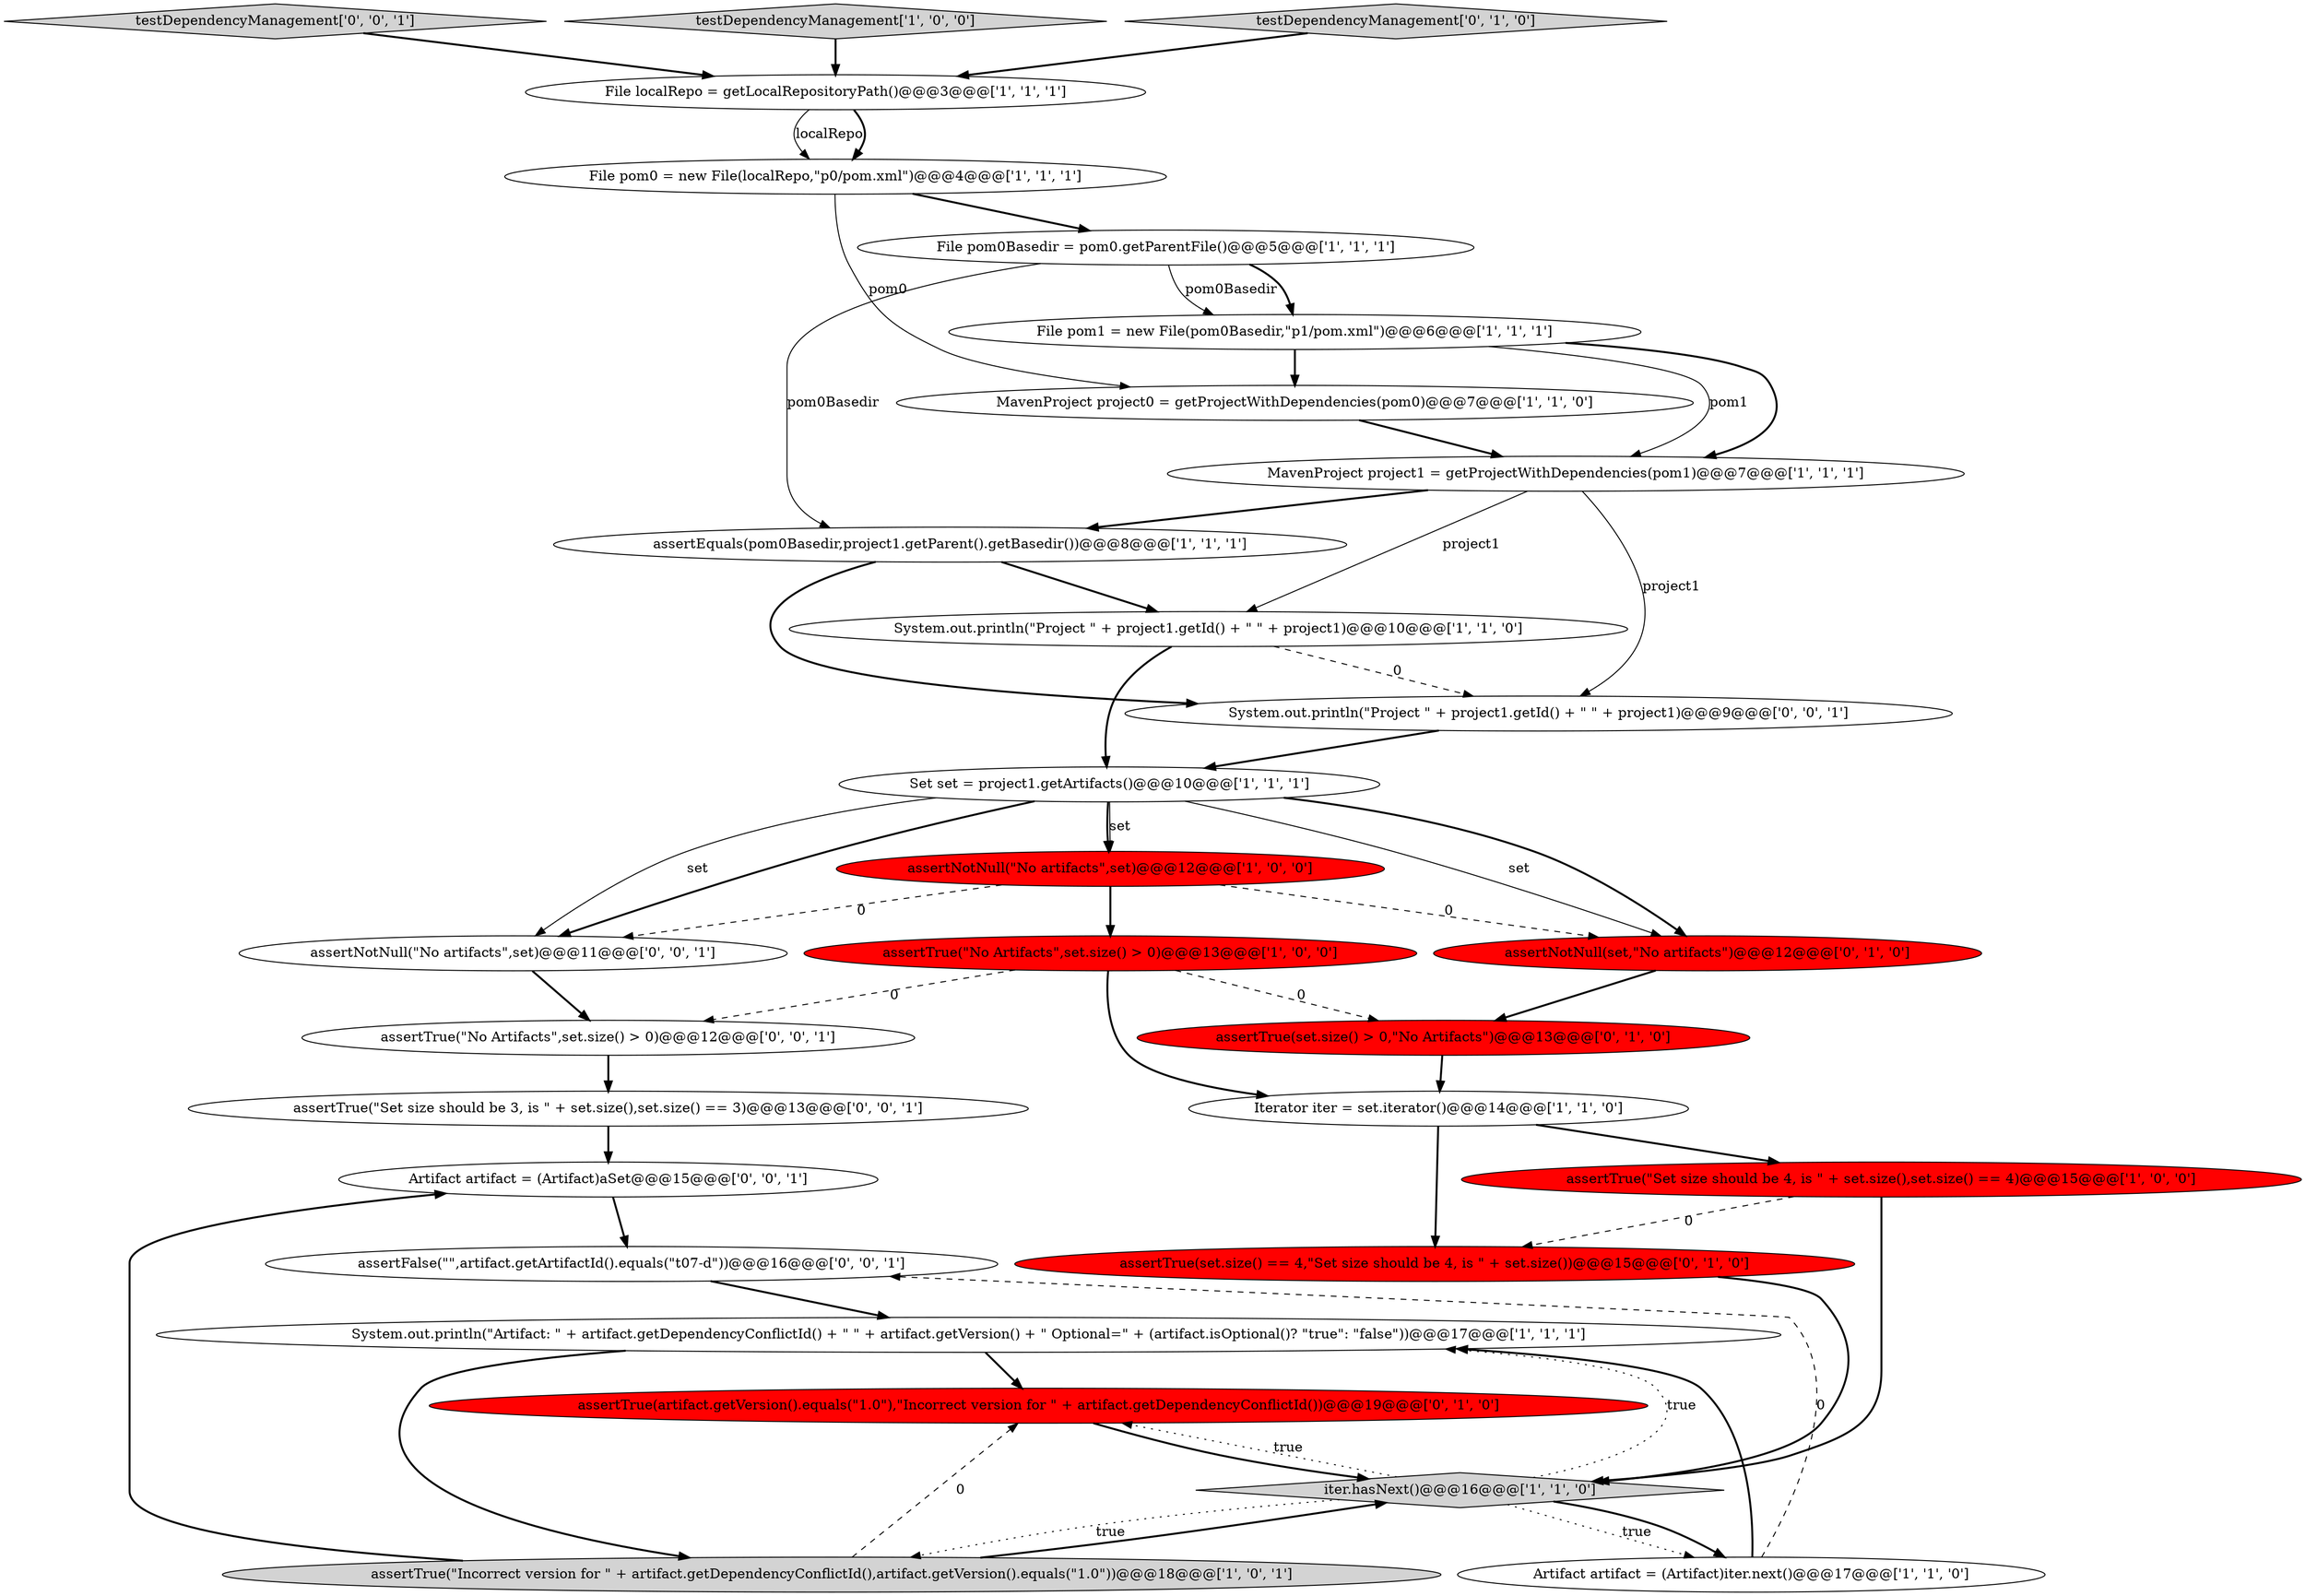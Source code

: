 digraph {
29 [style = filled, label = "System.out.println(\"Project \" + project1.getId() + \" \" + project1)@@@9@@@['0', '0', '1']", fillcolor = white, shape = ellipse image = "AAA0AAABBB3BBB"];
0 [style = filled, label = "File pom0Basedir = pom0.getParentFile()@@@5@@@['1', '1', '1']", fillcolor = white, shape = ellipse image = "AAA0AAABBB1BBB"];
25 [style = filled, label = "assertNotNull(\"No artifacts\",set)@@@11@@@['0', '0', '1']", fillcolor = white, shape = ellipse image = "AAA0AAABBB3BBB"];
2 [style = filled, label = "iter.hasNext()@@@16@@@['1', '1', '0']", fillcolor = lightgray, shape = diamond image = "AAA0AAABBB1BBB"];
12 [style = filled, label = "assertEquals(pom0Basedir,project1.getParent().getBasedir())@@@8@@@['1', '1', '1']", fillcolor = white, shape = ellipse image = "AAA0AAABBB1BBB"];
11 [style = filled, label = "System.out.println(\"Artifact: \" + artifact.getDependencyConflictId() + \" \" + artifact.getVersion() + \" Optional=\" + (artifact.isOptional()? \"true\": \"false\"))@@@17@@@['1', '1', '1']", fillcolor = white, shape = ellipse image = "AAA0AAABBB1BBB"];
20 [style = filled, label = "assertTrue(artifact.getVersion().equals(\"1.0\"),\"Incorrect version for \" + artifact.getDependencyConflictId())@@@19@@@['0', '1', '0']", fillcolor = red, shape = ellipse image = "AAA1AAABBB2BBB"];
23 [style = filled, label = "testDependencyManagement['0', '0', '1']", fillcolor = lightgray, shape = diamond image = "AAA0AAABBB3BBB"];
27 [style = filled, label = "assertTrue(\"Set size should be 3, is \" + set.size(),set.size() == 3)@@@13@@@['0', '0', '1']", fillcolor = white, shape = ellipse image = "AAA0AAABBB3BBB"];
9 [style = filled, label = "File pom0 = new File(localRepo,\"p0/pom.xml\")@@@4@@@['1', '1', '1']", fillcolor = white, shape = ellipse image = "AAA0AAABBB1BBB"];
3 [style = filled, label = "MavenProject project1 = getProjectWithDependencies(pom1)@@@7@@@['1', '1', '1']", fillcolor = white, shape = ellipse image = "AAA0AAABBB1BBB"];
19 [style = filled, label = "assertTrue(set.size() > 0,\"No Artifacts\")@@@13@@@['0', '1', '0']", fillcolor = red, shape = ellipse image = "AAA1AAABBB2BBB"];
4 [style = filled, label = "testDependencyManagement['1', '0', '0']", fillcolor = lightgray, shape = diamond image = "AAA0AAABBB1BBB"];
5 [style = filled, label = "File pom1 = new File(pom0Basedir,\"p1/pom.xml\")@@@6@@@['1', '1', '1']", fillcolor = white, shape = ellipse image = "AAA0AAABBB1BBB"];
6 [style = filled, label = "assertTrue(\"Incorrect version for \" + artifact.getDependencyConflictId(),artifact.getVersion().equals(\"1.0\"))@@@18@@@['1', '0', '1']", fillcolor = lightgray, shape = ellipse image = "AAA0AAABBB1BBB"];
10 [style = filled, label = "Artifact artifact = (Artifact)iter.next()@@@17@@@['1', '1', '0']", fillcolor = white, shape = ellipse image = "AAA0AAABBB1BBB"];
28 [style = filled, label = "Artifact artifact = (Artifact)aSet@@@15@@@['0', '0', '1']", fillcolor = white, shape = ellipse image = "AAA0AAABBB3BBB"];
8 [style = filled, label = "File localRepo = getLocalRepositoryPath()@@@3@@@['1', '1', '1']", fillcolor = white, shape = ellipse image = "AAA0AAABBB1BBB"];
7 [style = filled, label = "assertTrue(\"No Artifacts\",set.size() > 0)@@@13@@@['1', '0', '0']", fillcolor = red, shape = ellipse image = "AAA1AAABBB1BBB"];
16 [style = filled, label = "MavenProject project0 = getProjectWithDependencies(pom0)@@@7@@@['1', '1', '0']", fillcolor = white, shape = ellipse image = "AAA0AAABBB1BBB"];
1 [style = filled, label = "Iterator iter = set.iterator()@@@14@@@['1', '1', '0']", fillcolor = white, shape = ellipse image = "AAA0AAABBB1BBB"];
15 [style = filled, label = "assertTrue(\"Set size should be 4, is \" + set.size(),set.size() == 4)@@@15@@@['1', '0', '0']", fillcolor = red, shape = ellipse image = "AAA1AAABBB1BBB"];
21 [style = filled, label = "testDependencyManagement['0', '1', '0']", fillcolor = lightgray, shape = diamond image = "AAA0AAABBB2BBB"];
13 [style = filled, label = "System.out.println(\"Project \" + project1.getId() + \" \" + project1)@@@10@@@['1', '1', '0']", fillcolor = white, shape = ellipse image = "AAA0AAABBB1BBB"];
24 [style = filled, label = "assertFalse(\"\",artifact.getArtifactId().equals(\"t07-d\"))@@@16@@@['0', '0', '1']", fillcolor = white, shape = ellipse image = "AAA0AAABBB3BBB"];
26 [style = filled, label = "assertTrue(\"No Artifacts\",set.size() > 0)@@@12@@@['0', '0', '1']", fillcolor = white, shape = ellipse image = "AAA0AAABBB3BBB"];
22 [style = filled, label = "assertTrue(set.size() == 4,\"Set size should be 4, is \" + set.size())@@@15@@@['0', '1', '0']", fillcolor = red, shape = ellipse image = "AAA1AAABBB2BBB"];
18 [style = filled, label = "assertNotNull(set,\"No artifacts\")@@@12@@@['0', '1', '0']", fillcolor = red, shape = ellipse image = "AAA1AAABBB2BBB"];
17 [style = filled, label = "assertNotNull(\"No artifacts\",set)@@@12@@@['1', '0', '0']", fillcolor = red, shape = ellipse image = "AAA1AAABBB1BBB"];
14 [style = filled, label = "Set set = project1.getArtifacts()@@@10@@@['1', '1', '1']", fillcolor = white, shape = ellipse image = "AAA0AAABBB1BBB"];
2->10 [style = dotted, label="true"];
5->3 [style = bold, label=""];
16->3 [style = bold, label=""];
9->16 [style = solid, label="pom0"];
11->20 [style = bold, label=""];
2->20 [style = dotted, label="true"];
15->2 [style = bold, label=""];
0->5 [style = solid, label="pom0Basedir"];
7->1 [style = bold, label=""];
14->25 [style = bold, label=""];
22->2 [style = bold, label=""];
9->0 [style = bold, label=""];
14->18 [style = solid, label="set"];
6->20 [style = dashed, label="0"];
13->29 [style = dashed, label="0"];
14->25 [style = solid, label="set"];
1->15 [style = bold, label=""];
11->6 [style = bold, label=""];
27->28 [style = bold, label=""];
18->19 [style = bold, label=""];
21->8 [style = bold, label=""];
3->29 [style = solid, label="project1"];
14->17 [style = bold, label=""];
14->17 [style = solid, label="set"];
3->12 [style = bold, label=""];
23->8 [style = bold, label=""];
2->10 [style = bold, label=""];
17->25 [style = dashed, label="0"];
15->22 [style = dashed, label="0"];
6->2 [style = bold, label=""];
1->22 [style = bold, label=""];
5->16 [style = bold, label=""];
17->7 [style = bold, label=""];
20->2 [style = bold, label=""];
12->13 [style = bold, label=""];
2->11 [style = dotted, label="true"];
19->1 [style = bold, label=""];
26->27 [style = bold, label=""];
12->29 [style = bold, label=""];
6->28 [style = bold, label=""];
5->3 [style = solid, label="pom1"];
7->19 [style = dashed, label="0"];
2->6 [style = dotted, label="true"];
24->11 [style = bold, label=""];
8->9 [style = solid, label="localRepo"];
25->26 [style = bold, label=""];
29->14 [style = bold, label=""];
8->9 [style = bold, label=""];
28->24 [style = bold, label=""];
4->8 [style = bold, label=""];
14->18 [style = bold, label=""];
7->26 [style = dashed, label="0"];
0->12 [style = solid, label="pom0Basedir"];
3->13 [style = solid, label="project1"];
13->14 [style = bold, label=""];
17->18 [style = dashed, label="0"];
10->24 [style = dashed, label="0"];
0->5 [style = bold, label=""];
10->11 [style = bold, label=""];
}
